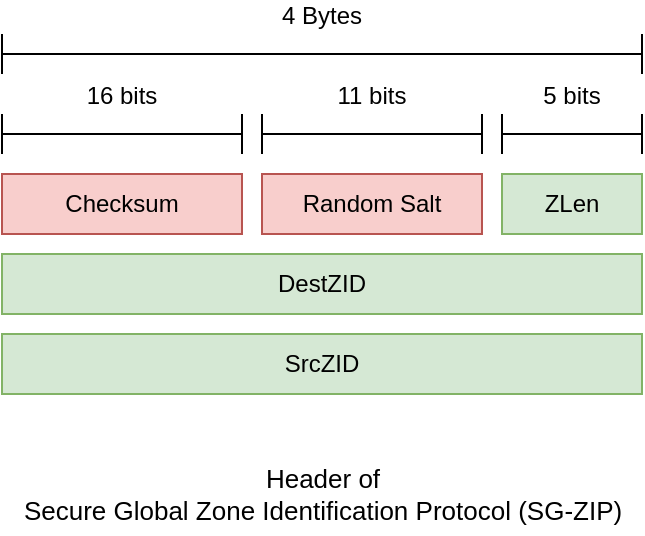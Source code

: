 <mxfile version="13.7.9" type="device"><diagram id="BdYbuvfwuwyOb7a5uacr" name="Page-1"><mxGraphModel dx="454" dy="336" grid="0" gridSize="10" guides="1" tooltips="1" connect="1" arrows="1" fold="1" page="1" pageScale="1" pageWidth="850" pageHeight="1100" math="0" shadow="0"><root><mxCell id="0"/><mxCell id="1" parent="0"/><mxCell id="zHoyijZjNGoMYinuUmkL-2" value="4 Bytes" style="shape=crossbar;whiteSpace=wrap;html=1;rounded=1;verticalAlign=bottom;labelPosition=center;verticalLabelPosition=top;align=center;" vertex="1" parent="1"><mxGeometry x="280" y="290" width="320" height="20" as="geometry"/></mxCell><mxCell id="zHoyijZjNGoMYinuUmkL-4" value="Checksum" style="rounded=0;whiteSpace=wrap;html=1;fillColor=#f8cecc;strokeColor=#b85450;" vertex="1" parent="1"><mxGeometry x="280" y="360" width="120" height="30" as="geometry"/></mxCell><mxCell id="zHoyijZjNGoMYinuUmkL-5" value="ZLen" style="rounded=0;whiteSpace=wrap;html=1;fillColor=#d5e8d4;strokeColor=#82b366;" vertex="1" parent="1"><mxGeometry x="530" y="360" width="70" height="30" as="geometry"/></mxCell><mxCell id="zHoyijZjNGoMYinuUmkL-10" value="DestZID" style="rounded=0;whiteSpace=wrap;html=1;fillColor=#d5e8d4;strokeColor=#82b366;" vertex="1" parent="1"><mxGeometry x="280" y="400" width="320" height="30" as="geometry"/></mxCell><mxCell id="zHoyijZjNGoMYinuUmkL-11" value="SrcZID" style="rounded=0;whiteSpace=wrap;html=1;fillColor=#d5e8d4;strokeColor=#82b366;" vertex="1" parent="1"><mxGeometry x="280" y="440" width="320" height="30" as="geometry"/></mxCell><mxCell id="zHoyijZjNGoMYinuUmkL-12" value="Header of&lt;br&gt;Secure Global Zone Identification Protocol (SG-ZIP)" style="text;html=1;align=center;verticalAlign=middle;resizable=0;points=[];autosize=1;fontSize=13;" vertex="1" parent="1"><mxGeometry x="285" y="500" width="310" height="40" as="geometry"/></mxCell><mxCell id="zHoyijZjNGoMYinuUmkL-13" value="5 bits" style="shape=crossbar;whiteSpace=wrap;html=1;rounded=1;verticalAlign=bottom;labelPosition=center;verticalLabelPosition=top;align=center;" vertex="1" parent="1"><mxGeometry x="530" y="330" width="70" height="20" as="geometry"/></mxCell><mxCell id="zHoyijZjNGoMYinuUmkL-16" value="11 bits" style="shape=crossbar;whiteSpace=wrap;html=1;rounded=1;verticalAlign=bottom;labelPosition=center;verticalLabelPosition=top;align=center;" vertex="1" parent="1"><mxGeometry x="410" y="330" width="110" height="20" as="geometry"/></mxCell><mxCell id="zHoyijZjNGoMYinuUmkL-17" value="16 bits" style="shape=crossbar;whiteSpace=wrap;html=1;rounded=1;verticalAlign=bottom;labelPosition=center;verticalLabelPosition=top;align=center;" vertex="1" parent="1"><mxGeometry x="280" y="330" width="120" height="20" as="geometry"/></mxCell><mxCell id="zHoyijZjNGoMYinuUmkL-19" value="Random Salt" style="rounded=0;whiteSpace=wrap;html=1;fillColor=#f8cecc;strokeColor=#b85450;" vertex="1" parent="1"><mxGeometry x="410" y="360" width="110" height="30" as="geometry"/></mxCell></root></mxGraphModel></diagram></mxfile>